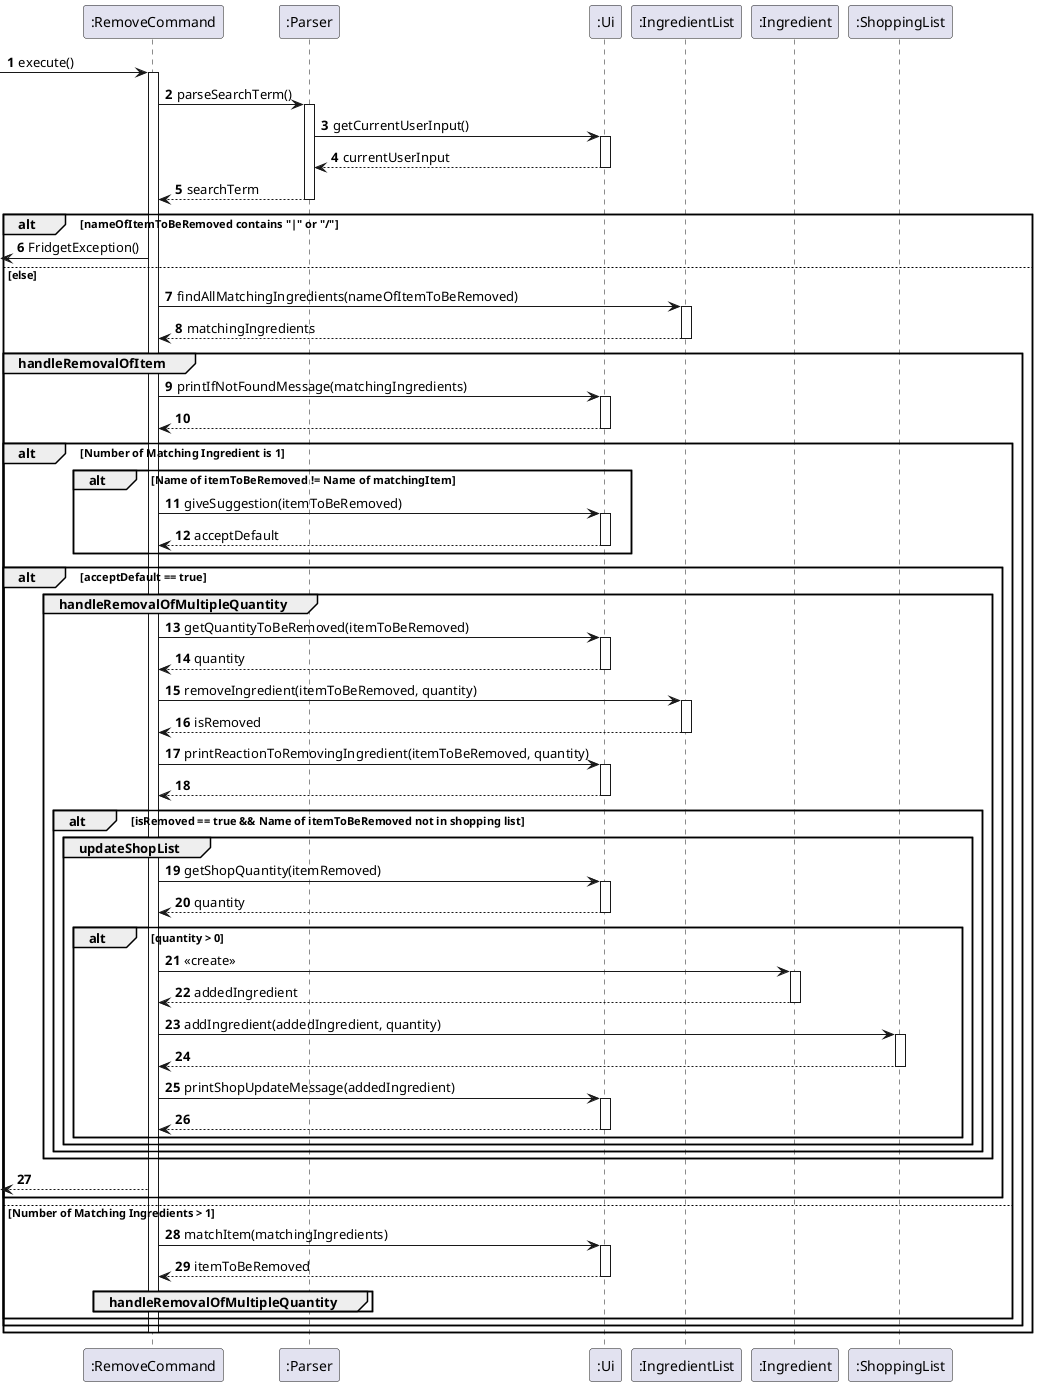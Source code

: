 @startuml
'https://plantuml.com/sequence-diagram

autonumber

-> ":RemoveCommand"++: execute()

":RemoveCommand" -> ":Parser"++: parseSearchTerm()

":Parser" -> ":Ui"++: getCurrentUserInput()
":Parser" <-- ":Ui"--: currentUserInput

":RemoveCommand" <-- ":Parser"--: searchTerm

alt nameOfItemToBeRemoved contains "|" or "/"

<- ":RemoveCommand": FridgetException()

else else

":RemoveCommand" -> ":IngredientList"++: findAllMatchingIngredients(nameOfItemToBeRemoved)
":RemoveCommand" <-- ":IngredientList"--: matchingIngredients

    group handleRemovalOfItem

        ":RemoveCommand" -> ":Ui"++: printIfNotFoundMessage(matchingIngredients)
        ":RemoveCommand" <-- ":Ui"--

        alt Number of Matching Ingredient is 1

            alt Name of itemToBeRemoved != Name of matchingItem
                ":RemoveCommand" -> ":Ui"++: giveSuggestion(itemToBeRemoved)
                ":RemoveCommand" <-- ":Ui"--: acceptDefault
            end

            alt acceptDefault == true

                group handleRemovalOfMultipleQuantity

                    ":RemoveCommand" -> ":Ui"++: getQuantityToBeRemoved(itemToBeRemoved)
                    ":RemoveCommand" <-- ":Ui"--: quantity

                    ":RemoveCommand" -> ":IngredientList"++: removeIngredient(itemToBeRemoved, quantity)
                    ":RemoveCommand" <-- ":IngredientList"--: isRemoved

                    ":RemoveCommand" -> ":Ui"++: printReactionToRemovingIngredient(itemToBeRemoved, quantity)
                    ":RemoveCommand" <-- ":Ui"--

                    alt isRemoved == true && Name of itemToBeRemoved not in shopping list

                        group updateShopList

                            ":RemoveCommand" -> ":Ui"++: getShopQuantity(itemRemoved)
                            ":RemoveCommand" <-- ":Ui"--: quantity

                            alt quantity > 0
                                ":RemoveCommand" -> ":Ingredient"++: <<create>>
                                ":RemoveCommand" <-- ":Ingredient"--: addedIngredient

                                ":RemoveCommand" -> ":ShoppingList"++: addIngredient(addedIngredient, quantity)
                                ":RemoveCommand" <-- ":ShoppingList"--

                                ":RemoveCommand" -> ":Ui"++: printShopUpdateMessage(addedIngredient)
                                ":RemoveCommand" <-- ":Ui"--
                            end

                        end

                    end

                end

                <-- ":RemoveCommand"

            end

        else Number of Matching Ingredients > 1

            ":RemoveCommand" -> ":Ui"++: matchItem(matchingIngredients)
            ":RemoveCommand" <-- ":Ui"--: itemToBeRemoved

            group handleRemovalOfMultipleQuantity
            end

        end

    end
    deactivate ":RemoveCommand"
end

@enduml